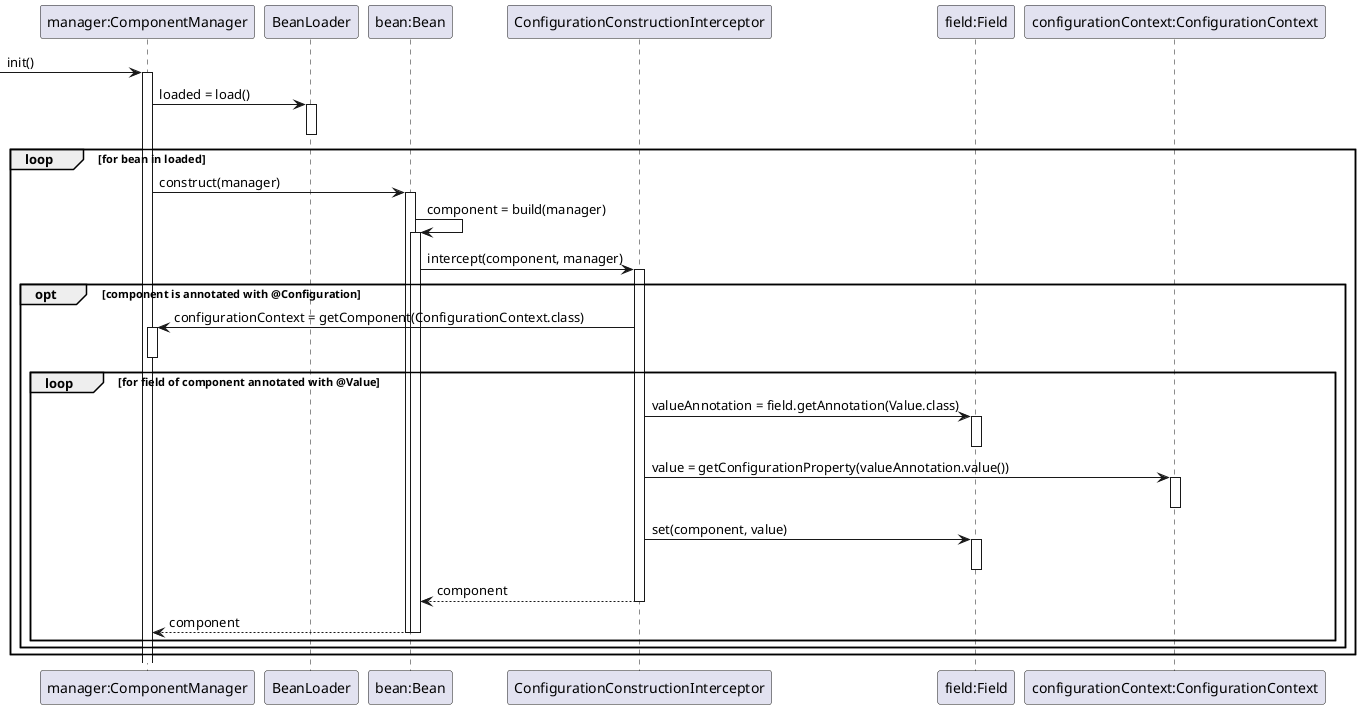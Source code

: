 @startuml extenalized configuration

participant compMan as "manager:ComponentManager"
participant BeanLoader as loader
participant bean as "bean:Bean"
participant ConfigurationConstructionInterceptor as configInter
participant field as "field:Field"
participant "configurationContext:ConfigurationContext" as configCtx


[-> compMan: init()
activate compMan
compMan -> loader: loaded = load()
activate loader
deactivate loader
loop for bean in loaded
  compMan -> bean: construct(manager)
  activate bean
  bean -> bean: component = build(manager)
  activate bean
  bean -> configInter: intercept(component, manager)
  activate configInter
  opt component is annotated with @Configuration
    configInter -> compMan: configurationContext = getComponent(ConfigurationContext.class)
    activate compMan
    deactivate compMan
    loop for field of component annotated with @Value
      configInter -> field: valueAnnotation = field.getAnnotation(Value.class)
      activate field
      deactivate field
      configInter -> configCtx: value = getConfigurationProperty(valueAnnotation.value())
      activate configCtx
      deactivate configCtx
      configInter -> field: set(component, value)
      activate field
      deactivate field
      configInter --> bean: component
      deactivate configInter
      bean --> compMan: component
      deactivate bean
      deactivate bean
    end
  end
end

@enduml